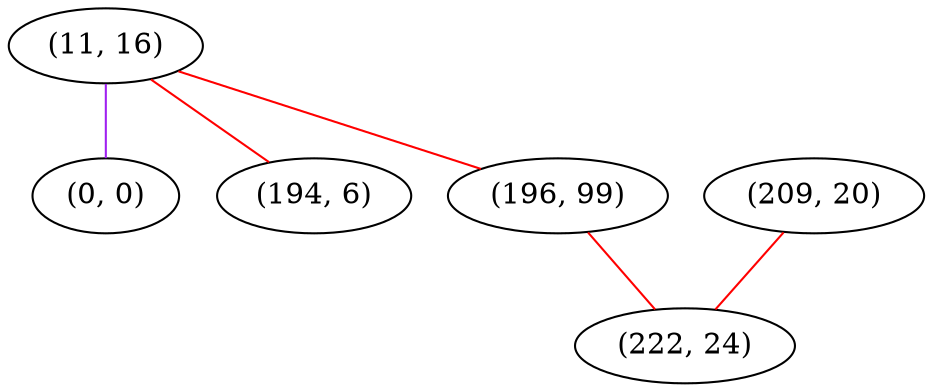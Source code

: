 graph "" {
"(11, 16)";
"(0, 0)";
"(209, 20)";
"(194, 6)";
"(196, 99)";
"(222, 24)";
"(11, 16)" -- "(0, 0)"  [color=purple, key=0, weight=4];
"(11, 16)" -- "(194, 6)"  [color=red, key=0, weight=1];
"(11, 16)" -- "(196, 99)"  [color=red, key=0, weight=1];
"(209, 20)" -- "(222, 24)"  [color=red, key=0, weight=1];
"(196, 99)" -- "(222, 24)"  [color=red, key=0, weight=1];
}
